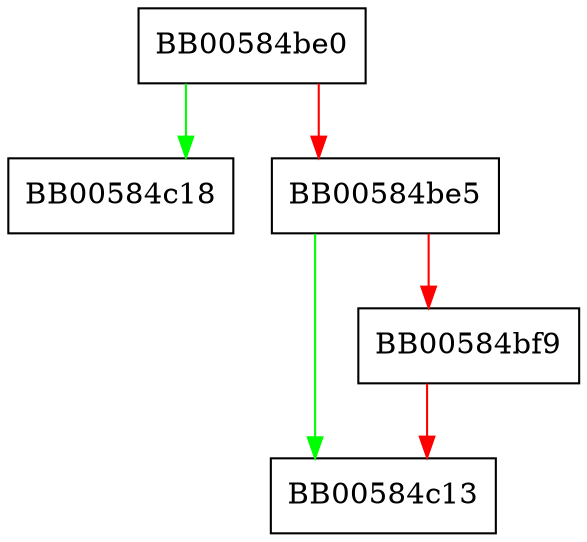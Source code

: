 digraph ossl_ec_encoding_name2id {
  node [shape="box"];
  graph [splines=ortho];
  BB00584be0 -> BB00584c18 [color="green"];
  BB00584be0 -> BB00584be5 [color="red"];
  BB00584be5 -> BB00584c13 [color="green"];
  BB00584be5 -> BB00584bf9 [color="red"];
  BB00584bf9 -> BB00584c13 [color="red"];
}